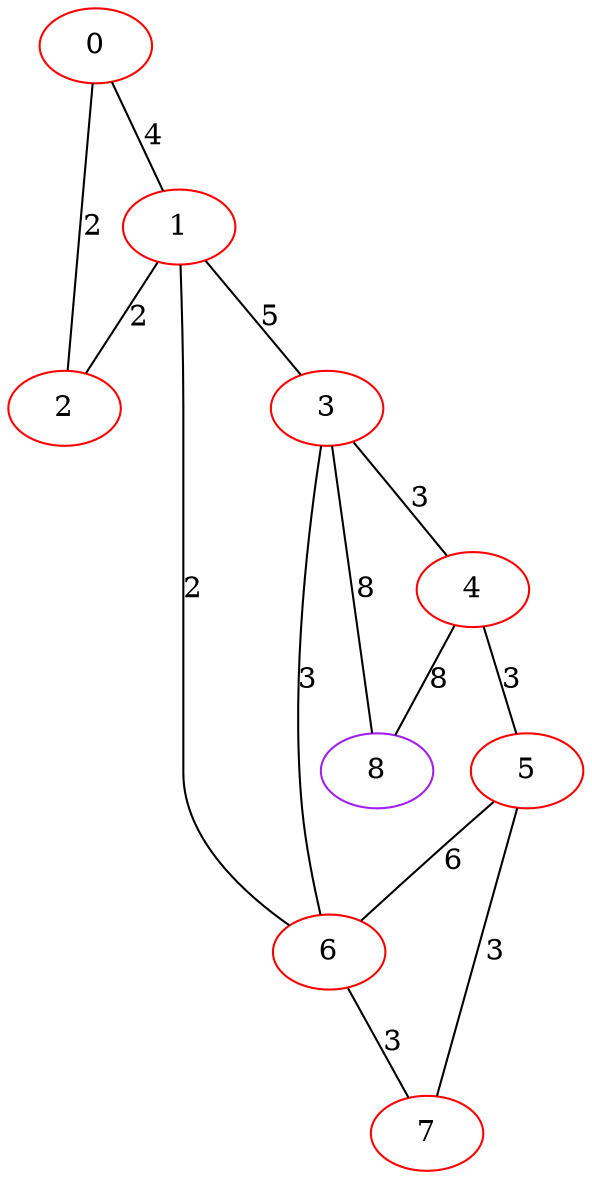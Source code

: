 graph "" {
0 [color=red, weight=1];
1 [color=red, weight=1];
2 [color=red, weight=1];
3 [color=red, weight=1];
4 [color=red, weight=1];
5 [color=red, weight=1];
6 [color=red, weight=1];
7 [color=red, weight=1];
8 [color=purple, weight=4];
0 -- 1  [key=0, label=4];
0 -- 2  [key=0, label=2];
1 -- 2  [key=0, label=2];
1 -- 3  [key=0, label=5];
1 -- 6  [key=0, label=2];
3 -- 8  [key=0, label=8];
3 -- 4  [key=0, label=3];
3 -- 6  [key=0, label=3];
4 -- 8  [key=0, label=8];
4 -- 5  [key=0, label=3];
5 -- 6  [key=0, label=6];
5 -- 7  [key=0, label=3];
6 -- 7  [key=0, label=3];
}
